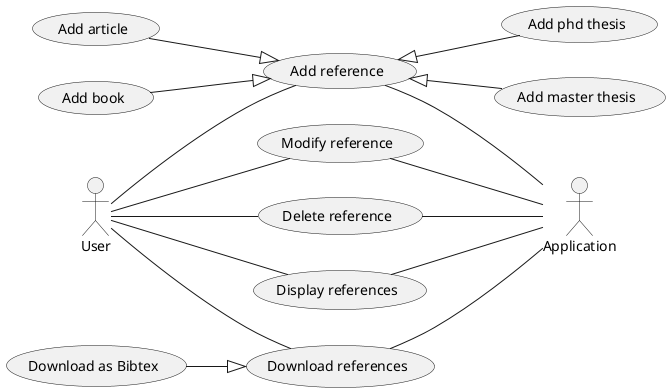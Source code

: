 @startuml
left to right direction

actor "User" as user
actor "Application" as app
 
usecase "Add reference" as addRef
usecase "Add article" as addArticle
usecase "Add book" as addBook
usecase "Add phd thesis" as addPhd
usecase "Add master thesis" as addMasterthesis
usecase "Modify reference" as modifyRef
usecase "Delete reference" as deleteRef
usecase "Display references" as displayRef
usecase "Download references" as downloadRef
usecase "Download as Bibtex" as downloadBibtex

user -- addRef
addArticle --|> addRef
addBook --|> addRef
addRef <|-- addPhd
addRef <|-- addMasterthesis
addRef -- app

user -- modifyRef
modifyRef -- app

user -- deleteRef
deleteRef -- app

user -- displayRef
displayRef -- app

user -- downloadRef
downloadBibtex --|> downloadRef
downloadRef -- app
@enduml